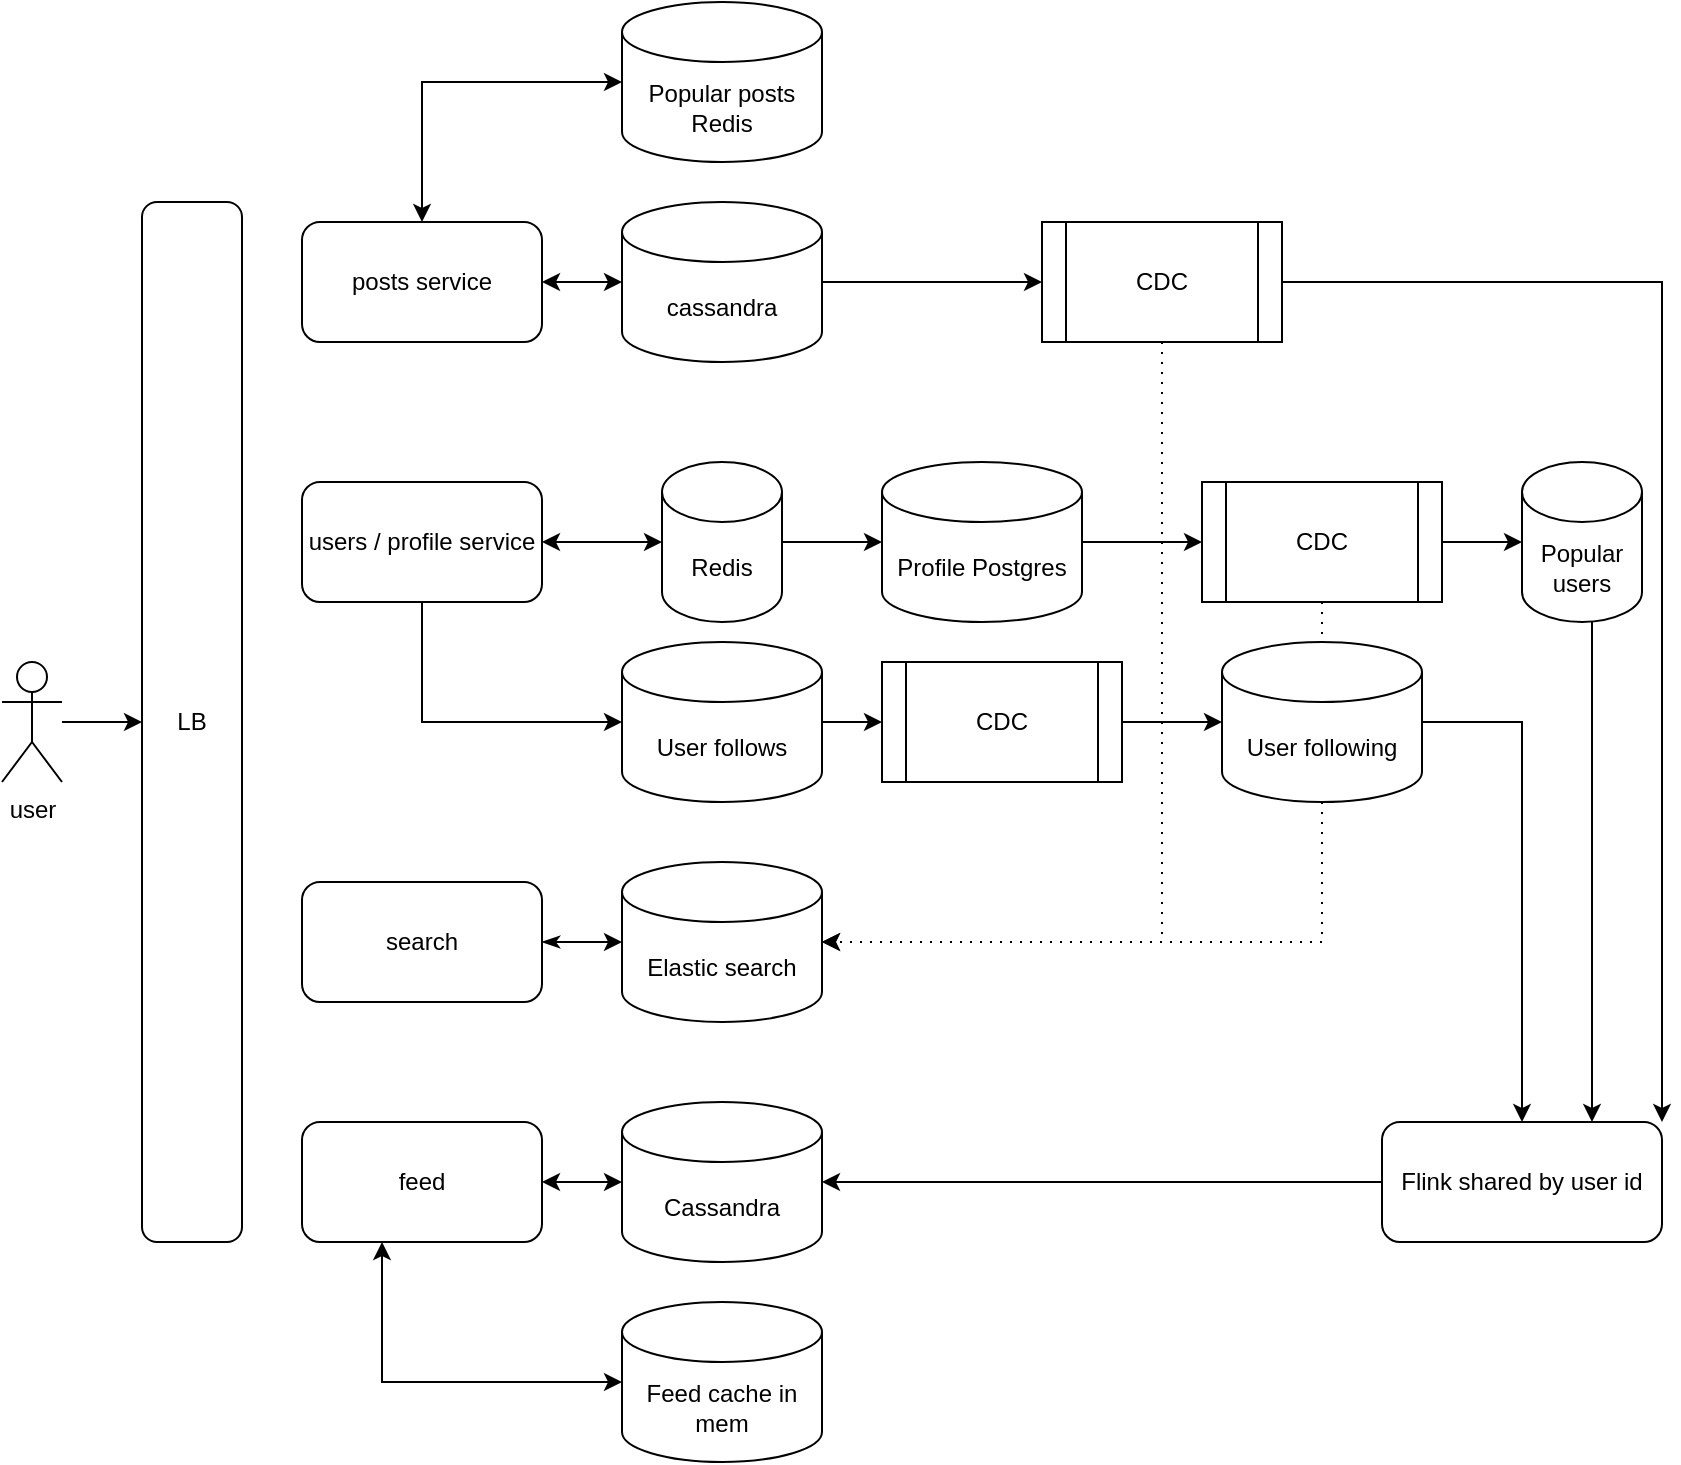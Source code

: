 <mxfile version="28.0.7">
  <diagram name="Page-1" id="IBkn1AV6_XAYANT_Cgsg">
    <mxGraphModel dx="2011" dy="1200" grid="1" gridSize="10" guides="1" tooltips="1" connect="1" arrows="1" fold="1" page="1" pageScale="1" pageWidth="850" pageHeight="1100" math="0" shadow="0">
      <root>
        <mxCell id="0" />
        <mxCell id="1" parent="0" />
        <mxCell id="pYmCYZU_hMyukzqT8dL1-25" value="" style="edgeStyle=orthogonalEdgeStyle;rounded=0;orthogonalLoop=1;jettySize=auto;html=1;" parent="1" source="pYmCYZU_hMyukzqT8dL1-4" target="pYmCYZU_hMyukzqT8dL1-5" edge="1">
          <mxGeometry relative="1" as="geometry" />
        </mxCell>
        <mxCell id="pYmCYZU_hMyukzqT8dL1-4" value="user" style="shape=umlActor;verticalLabelPosition=bottom;verticalAlign=top;html=1;outlineConnect=0;" parent="1" vertex="1">
          <mxGeometry x="10" y="390" width="30" height="60" as="geometry" />
        </mxCell>
        <mxCell id="pYmCYZU_hMyukzqT8dL1-5" value="LB" style="rounded=1;whiteSpace=wrap;html=1;" parent="1" vertex="1">
          <mxGeometry x="80" y="160" width="50" height="520" as="geometry" />
        </mxCell>
        <mxCell id="pYmCYZU_hMyukzqT8dL1-6" value="posts service" style="rounded=1;whiteSpace=wrap;html=1;" parent="1" vertex="1">
          <mxGeometry x="160" y="170" width="120" height="60" as="geometry" />
        </mxCell>
        <mxCell id="pYmCYZU_hMyukzqT8dL1-24" value="" style="edgeStyle=orthogonalEdgeStyle;rounded=0;orthogonalLoop=1;jettySize=auto;html=1;" parent="1" source="pYmCYZU_hMyukzqT8dL1-7" target="pYmCYZU_hMyukzqT8dL1-8" edge="1">
          <mxGeometry relative="1" as="geometry" />
        </mxCell>
        <mxCell id="pYmCYZU_hMyukzqT8dL1-7" value="cassandra" style="shape=cylinder3;whiteSpace=wrap;html=1;boundedLbl=1;backgroundOutline=1;size=15;" parent="1" vertex="1">
          <mxGeometry x="320" y="160" width="100" height="80" as="geometry" />
        </mxCell>
        <mxCell id="pYmCYZU_hMyukzqT8dL1-28" style="edgeStyle=orthogonalEdgeStyle;rounded=0;orthogonalLoop=1;jettySize=auto;html=1;exitX=1;exitY=0.5;exitDx=0;exitDy=0;entryX=1;entryY=0;entryDx=0;entryDy=0;" parent="1" source="pYmCYZU_hMyukzqT8dL1-8" target="pYmCYZU_hMyukzqT8dL1-14" edge="1">
          <mxGeometry relative="1" as="geometry">
            <Array as="points">
              <mxPoint x="840" y="200" />
            </Array>
          </mxGeometry>
        </mxCell>
        <mxCell id="pYmCYZU_hMyukzqT8dL1-8" value="CDC" style="shape=process;whiteSpace=wrap;html=1;backgroundOutline=1;" parent="1" vertex="1">
          <mxGeometry x="530" y="170" width="120" height="60" as="geometry" />
        </mxCell>
        <mxCell id="pYmCYZU_hMyukzqT8dL1-9" value="users / profile service" style="rounded=1;whiteSpace=wrap;html=1;" parent="1" vertex="1">
          <mxGeometry x="160" y="300" width="120" height="60" as="geometry" />
        </mxCell>
        <mxCell id="pYmCYZU_hMyukzqT8dL1-22" value="" style="edgeStyle=orthogonalEdgeStyle;rounded=0;orthogonalLoop=1;jettySize=auto;html=1;startArrow=classicThin;startFill=1;" parent="1" source="pYmCYZU_hMyukzqT8dL1-10" target="pYmCYZU_hMyukzqT8dL1-12" edge="1">
          <mxGeometry relative="1" as="geometry" />
        </mxCell>
        <mxCell id="pYmCYZU_hMyukzqT8dL1-10" value="search" style="rounded=1;whiteSpace=wrap;html=1;" parent="1" vertex="1">
          <mxGeometry x="160" y="500" width="120" height="60" as="geometry" />
        </mxCell>
        <mxCell id="pYmCYZU_hMyukzqT8dL1-21" style="edgeStyle=orthogonalEdgeStyle;rounded=0;orthogonalLoop=1;jettySize=auto;html=1;exitX=1;exitY=0.5;exitDx=0;exitDy=0;exitPerimeter=0;entryX=0;entryY=0.5;entryDx=0;entryDy=0;" parent="1" source="pYmCYZU_hMyukzqT8dL1-11" target="pYmCYZU_hMyukzqT8dL1-17" edge="1">
          <mxGeometry relative="1" as="geometry" />
        </mxCell>
        <mxCell id="pYmCYZU_hMyukzqT8dL1-11" value="Profile Postgres" style="shape=cylinder3;whiteSpace=wrap;html=1;boundedLbl=1;backgroundOutline=1;size=15;" parent="1" vertex="1">
          <mxGeometry x="450" y="290" width="100" height="80" as="geometry" />
        </mxCell>
        <mxCell id="pYmCYZU_hMyukzqT8dL1-12" value="Elastic search" style="shape=cylinder3;whiteSpace=wrap;html=1;boundedLbl=1;backgroundOutline=1;size=15;" parent="1" vertex="1">
          <mxGeometry x="320" y="490" width="100" height="80" as="geometry" />
        </mxCell>
        <mxCell id="pYmCYZU_hMyukzqT8dL1-13" value="Redis" style="shape=cylinder3;whiteSpace=wrap;html=1;boundedLbl=1;backgroundOutline=1;size=15;" parent="1" vertex="1">
          <mxGeometry x="340" y="290" width="60" height="80" as="geometry" />
        </mxCell>
        <mxCell id="pYmCYZU_hMyukzqT8dL1-14" value="Flink shared by user id" style="rounded=1;whiteSpace=wrap;html=1;" parent="1" vertex="1">
          <mxGeometry x="700" y="620" width="140" height="60" as="geometry" />
        </mxCell>
        <mxCell id="pYmCYZU_hMyukzqT8dL1-23" value="" style="edgeStyle=orthogonalEdgeStyle;rounded=0;orthogonalLoop=1;jettySize=auto;html=1;startArrow=classic;startFill=1;" parent="1" source="pYmCYZU_hMyukzqT8dL1-15" target="pYmCYZU_hMyukzqT8dL1-16" edge="1">
          <mxGeometry relative="1" as="geometry" />
        </mxCell>
        <mxCell id="pYmCYZU_hMyukzqT8dL1-15" value="feed" style="rounded=1;whiteSpace=wrap;html=1;" parent="1" vertex="1">
          <mxGeometry x="160" y="620" width="120" height="60" as="geometry" />
        </mxCell>
        <mxCell id="pYmCYZU_hMyukzqT8dL1-16" value="Cassandra" style="shape=cylinder3;whiteSpace=wrap;html=1;boundedLbl=1;backgroundOutline=1;size=15;" parent="1" vertex="1">
          <mxGeometry x="320" y="610" width="100" height="80" as="geometry" />
        </mxCell>
        <mxCell id="pYmCYZU_hMyukzqT8dL1-17" value="CDC" style="shape=process;whiteSpace=wrap;html=1;backgroundOutline=1;" parent="1" vertex="1">
          <mxGeometry x="610" y="300" width="120" height="60" as="geometry" />
        </mxCell>
        <mxCell id="pYmCYZU_hMyukzqT8dL1-18" style="edgeStyle=orthogonalEdgeStyle;rounded=0;orthogonalLoop=1;jettySize=auto;html=1;entryX=0;entryY=0.5;entryDx=0;entryDy=0;entryPerimeter=0;startArrow=classic;startFill=1;" parent="1" source="pYmCYZU_hMyukzqT8dL1-6" target="pYmCYZU_hMyukzqT8dL1-7" edge="1">
          <mxGeometry relative="1" as="geometry" />
        </mxCell>
        <mxCell id="pYmCYZU_hMyukzqT8dL1-19" style="edgeStyle=orthogonalEdgeStyle;rounded=0;orthogonalLoop=1;jettySize=auto;html=1;entryX=0;entryY=0.5;entryDx=0;entryDy=0;entryPerimeter=0;startArrow=classic;startFill=1;" parent="1" source="pYmCYZU_hMyukzqT8dL1-9" target="pYmCYZU_hMyukzqT8dL1-13" edge="1">
          <mxGeometry relative="1" as="geometry" />
        </mxCell>
        <mxCell id="pYmCYZU_hMyukzqT8dL1-20" style="edgeStyle=orthogonalEdgeStyle;rounded=0;orthogonalLoop=1;jettySize=auto;html=1;exitX=1;exitY=0.5;exitDx=0;exitDy=0;exitPerimeter=0;entryX=0;entryY=0.5;entryDx=0;entryDy=0;entryPerimeter=0;" parent="1" source="pYmCYZU_hMyukzqT8dL1-13" target="pYmCYZU_hMyukzqT8dL1-11" edge="1">
          <mxGeometry relative="1" as="geometry" />
        </mxCell>
        <mxCell id="pYmCYZU_hMyukzqT8dL1-30" style="edgeStyle=orthogonalEdgeStyle;rounded=0;orthogonalLoop=1;jettySize=auto;html=1;entryX=1;entryY=0.5;entryDx=0;entryDy=0;entryPerimeter=0;" parent="1" source="pYmCYZU_hMyukzqT8dL1-14" target="pYmCYZU_hMyukzqT8dL1-16" edge="1">
          <mxGeometry relative="1" as="geometry">
            <Array as="points">
              <mxPoint x="780" y="650" />
            </Array>
          </mxGeometry>
        </mxCell>
        <mxCell id="pYmCYZU_hMyukzqT8dL1-31" style="edgeStyle=orthogonalEdgeStyle;rounded=0;orthogonalLoop=1;jettySize=auto;html=1;entryX=1;entryY=0.5;entryDx=0;entryDy=0;entryPerimeter=0;dashed=1;dashPattern=1 4;" parent="1" source="pYmCYZU_hMyukzqT8dL1-17" target="pYmCYZU_hMyukzqT8dL1-12" edge="1">
          <mxGeometry relative="1" as="geometry">
            <Array as="points">
              <mxPoint x="670" y="530" />
            </Array>
          </mxGeometry>
        </mxCell>
        <mxCell id="pYmCYZU_hMyukzqT8dL1-33" style="edgeStyle=orthogonalEdgeStyle;rounded=0;orthogonalLoop=1;jettySize=auto;html=1;entryX=1;entryY=0.5;entryDx=0;entryDy=0;entryPerimeter=0;dashed=1;dashPattern=1 4;exitX=0.5;exitY=1;exitDx=0;exitDy=0;" parent="1" target="pYmCYZU_hMyukzqT8dL1-12" edge="1" source="pYmCYZU_hMyukzqT8dL1-8">
          <mxGeometry relative="1" as="geometry">
            <mxPoint x="530" y="230" as="sourcePoint" />
            <mxPoint x="490" y="540" as="targetPoint" />
            <Array as="points">
              <mxPoint x="590" y="530" />
            </Array>
          </mxGeometry>
        </mxCell>
        <mxCell id="TfNP4VJAbeUM-WL_LQcO-4" style="edgeStyle=orthogonalEdgeStyle;rounded=0;orthogonalLoop=1;jettySize=auto;html=1;exitX=1;exitY=0.5;exitDx=0;exitDy=0;exitPerimeter=0;entryX=0;entryY=0.5;entryDx=0;entryDy=0;" edge="1" parent="1" source="TfNP4VJAbeUM-WL_LQcO-1" target="TfNP4VJAbeUM-WL_LQcO-3">
          <mxGeometry relative="1" as="geometry" />
        </mxCell>
        <mxCell id="TfNP4VJAbeUM-WL_LQcO-1" value="User follows" style="shape=cylinder3;whiteSpace=wrap;html=1;boundedLbl=1;backgroundOutline=1;size=15;" vertex="1" parent="1">
          <mxGeometry x="320" y="380" width="100" height="80" as="geometry" />
        </mxCell>
        <mxCell id="TfNP4VJAbeUM-WL_LQcO-2" style="edgeStyle=orthogonalEdgeStyle;rounded=0;orthogonalLoop=1;jettySize=auto;html=1;entryX=0;entryY=0.5;entryDx=0;entryDy=0;entryPerimeter=0;" edge="1" parent="1" source="pYmCYZU_hMyukzqT8dL1-9" target="TfNP4VJAbeUM-WL_LQcO-1">
          <mxGeometry relative="1" as="geometry">
            <Array as="points">
              <mxPoint x="220" y="420" />
            </Array>
          </mxGeometry>
        </mxCell>
        <mxCell id="TfNP4VJAbeUM-WL_LQcO-3" value="CDC" style="shape=process;whiteSpace=wrap;html=1;backgroundOutline=1;" vertex="1" parent="1">
          <mxGeometry x="450" y="390" width="120" height="60" as="geometry" />
        </mxCell>
        <mxCell id="TfNP4VJAbeUM-WL_LQcO-7" style="edgeStyle=orthogonalEdgeStyle;rounded=0;orthogonalLoop=1;jettySize=auto;html=1;exitX=1;exitY=0.5;exitDx=0;exitDy=0;exitPerimeter=0;entryX=0.5;entryY=0;entryDx=0;entryDy=0;" edge="1" parent="1" source="TfNP4VJAbeUM-WL_LQcO-5" target="pYmCYZU_hMyukzqT8dL1-14">
          <mxGeometry relative="1" as="geometry" />
        </mxCell>
        <mxCell id="TfNP4VJAbeUM-WL_LQcO-5" value="User following" style="shape=cylinder3;whiteSpace=wrap;html=1;boundedLbl=1;backgroundOutline=1;size=15;" vertex="1" parent="1">
          <mxGeometry x="620" y="380" width="100" height="80" as="geometry" />
        </mxCell>
        <mxCell id="TfNP4VJAbeUM-WL_LQcO-6" style="edgeStyle=orthogonalEdgeStyle;rounded=0;orthogonalLoop=1;jettySize=auto;html=1;entryX=0;entryY=0.5;entryDx=0;entryDy=0;entryPerimeter=0;" edge="1" parent="1" source="TfNP4VJAbeUM-WL_LQcO-3" target="TfNP4VJAbeUM-WL_LQcO-5">
          <mxGeometry relative="1" as="geometry" />
        </mxCell>
        <mxCell id="TfNP4VJAbeUM-WL_LQcO-11" style="edgeStyle=orthogonalEdgeStyle;rounded=0;orthogonalLoop=1;jettySize=auto;html=1;entryX=0.75;entryY=0;entryDx=0;entryDy=0;" edge="1" parent="1" source="TfNP4VJAbeUM-WL_LQcO-9" target="pYmCYZU_hMyukzqT8dL1-14">
          <mxGeometry relative="1" as="geometry">
            <Array as="points">
              <mxPoint x="810" y="370" />
              <mxPoint x="810" y="370" />
            </Array>
          </mxGeometry>
        </mxCell>
        <mxCell id="TfNP4VJAbeUM-WL_LQcO-9" value="Popular users" style="shape=cylinder3;whiteSpace=wrap;html=1;boundedLbl=1;backgroundOutline=1;size=15;" vertex="1" parent="1">
          <mxGeometry x="770" y="290" width="60" height="80" as="geometry" />
        </mxCell>
        <mxCell id="TfNP4VJAbeUM-WL_LQcO-10" style="edgeStyle=orthogonalEdgeStyle;rounded=0;orthogonalLoop=1;jettySize=auto;html=1;entryX=0;entryY=0.5;entryDx=0;entryDy=0;entryPerimeter=0;" edge="1" parent="1" source="pYmCYZU_hMyukzqT8dL1-17" target="TfNP4VJAbeUM-WL_LQcO-9">
          <mxGeometry relative="1" as="geometry" />
        </mxCell>
        <mxCell id="TfNP4VJAbeUM-WL_LQcO-12" value="Popular posts Redis" style="shape=cylinder3;whiteSpace=wrap;html=1;boundedLbl=1;backgroundOutline=1;size=15;" vertex="1" parent="1">
          <mxGeometry x="320" y="60" width="100" height="80" as="geometry" />
        </mxCell>
        <mxCell id="TfNP4VJAbeUM-WL_LQcO-13" style="edgeStyle=orthogonalEdgeStyle;rounded=0;orthogonalLoop=1;jettySize=auto;html=1;entryX=0;entryY=0.5;entryDx=0;entryDy=0;entryPerimeter=0;startArrow=classic;startFill=1;" edge="1" parent="1" source="pYmCYZU_hMyukzqT8dL1-6" target="TfNP4VJAbeUM-WL_LQcO-12">
          <mxGeometry relative="1" as="geometry">
            <Array as="points">
              <mxPoint x="220" y="100" />
            </Array>
          </mxGeometry>
        </mxCell>
        <mxCell id="TfNP4VJAbeUM-WL_LQcO-14" value="Feed cache in mem" style="shape=cylinder3;whiteSpace=wrap;html=1;boundedLbl=1;backgroundOutline=1;size=15;" vertex="1" parent="1">
          <mxGeometry x="320" y="710" width="100" height="80" as="geometry" />
        </mxCell>
        <mxCell id="TfNP4VJAbeUM-WL_LQcO-15" style="edgeStyle=orthogonalEdgeStyle;rounded=0;orthogonalLoop=1;jettySize=auto;html=1;entryX=0;entryY=0.5;entryDx=0;entryDy=0;entryPerimeter=0;startArrow=classic;startFill=1;" edge="1" parent="1" source="pYmCYZU_hMyukzqT8dL1-15" target="TfNP4VJAbeUM-WL_LQcO-14">
          <mxGeometry relative="1" as="geometry">
            <Array as="points">
              <mxPoint x="200" y="750" />
            </Array>
          </mxGeometry>
        </mxCell>
      </root>
    </mxGraphModel>
  </diagram>
</mxfile>

